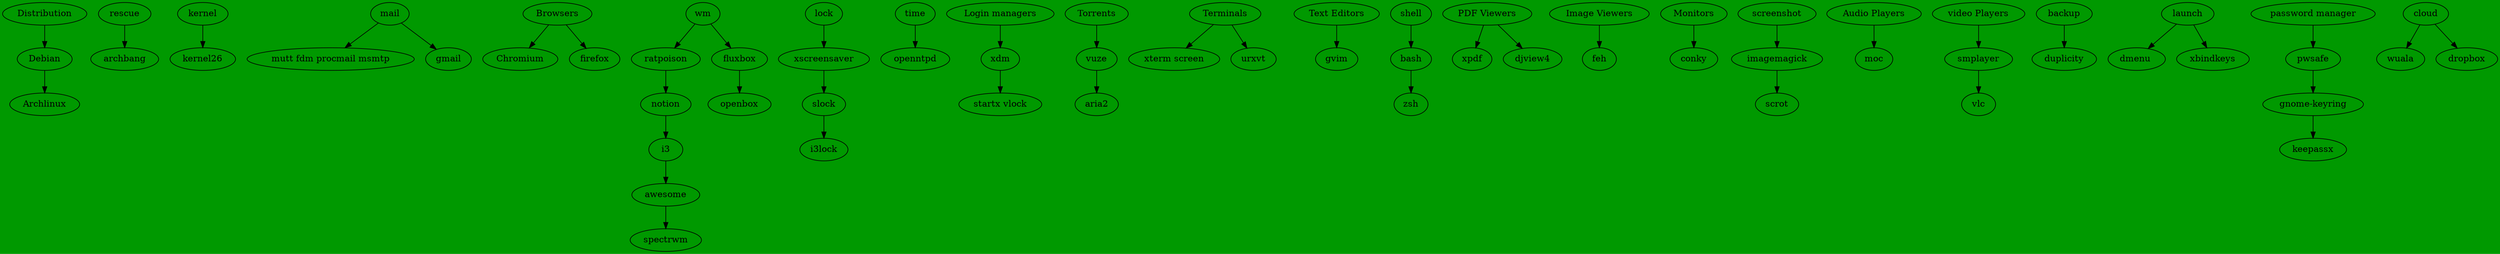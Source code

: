 //dot -Tpng timeline.dot -o line.png
digraph G {
  bgcolor ="#009900";

  Distribution -> Debian -> Archlinux;
  rescue ->archbang;
kernel ->"kernel26";
mail->"mutt fdm procmail msmtp";
  Browsers ->Chromium;
  wm -> ratpoison->notion->i3->awesome->spectrwm;
  lock ->xscreensaver -> slock->i3lock;
  time -> openntpd;
  "Login managers"->xdm->"startx vlock";
  Torrents -> vuze ->aria2;
  "Terminals"->"xterm screen";
  "Text Editors" ->gvim;
  shell ->bash->zsh;
"PDF Viewers"->xpdf;
"Image Viewers" -> feh;
Monitors->conky;
screenshot->imagemagick->scrot ;
"Audio Players"->moc;
"video Players"->smplayer->vlc;
backup->duplicity;
"launch"->"dmenu ";
"password manager"->pwsafe->"gnome-keyring"->keepassx;
"cloud"->wuala;


mail->gmail;
Browsers ->firefox;
 wm ->fluxbox->openbox;
 "Terminals"->urxvt;
"PDF Viewers"->djview4;
"launch"->"xbindkeys";
"cloud"->dropbox;
}
